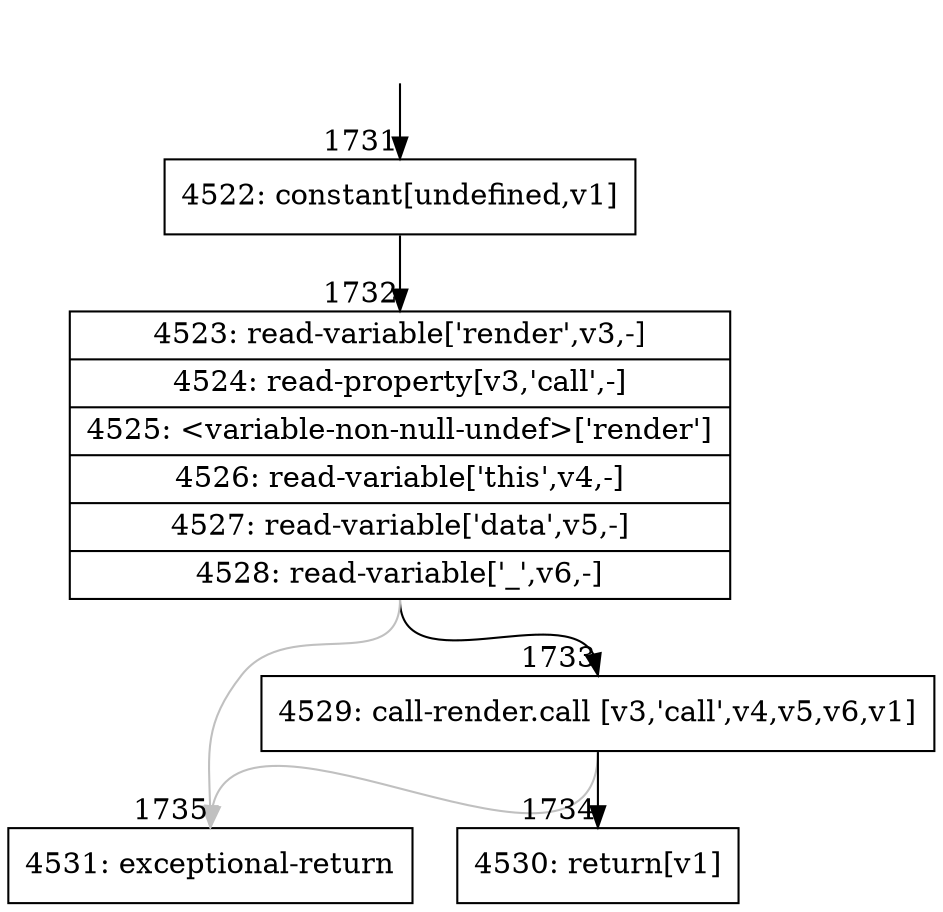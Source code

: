 digraph {
rankdir="TD"
BB_entry155[shape=none,label=""];
BB_entry155 -> BB1731 [tailport=s, headport=n, headlabel="    1731"]
BB1731 [shape=record label="{4522: constant[undefined,v1]}" ] 
BB1731 -> BB1732 [tailport=s, headport=n, headlabel="      1732"]
BB1732 [shape=record label="{4523: read-variable['render',v3,-]|4524: read-property[v3,'call',-]|4525: \<variable-non-null-undef\>['render']|4526: read-variable['this',v4,-]|4527: read-variable['data',v5,-]|4528: read-variable['_',v6,-]}" ] 
BB1732 -> BB1733 [tailport=s, headport=n, headlabel="      1733"]
BB1732 -> BB1735 [tailport=s, headport=n, color=gray, headlabel="      1735"]
BB1733 [shape=record label="{4529: call-render.call [v3,'call',v4,v5,v6,v1]}" ] 
BB1733 -> BB1734 [tailport=s, headport=n, headlabel="      1734"]
BB1733 -> BB1735 [tailport=s, headport=n, color=gray]
BB1734 [shape=record label="{4530: return[v1]}" ] 
BB1735 [shape=record label="{4531: exceptional-return}" ] 
//#$~ 1461
}
